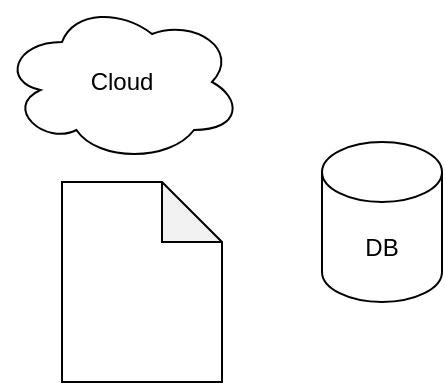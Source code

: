 <mxfile version="21.8.1" type="github">
  <diagram name="Page-1" id="4ZYLjpREoYJ-SPllUXj2">
    <mxGraphModel dx="872" dy="491" grid="1" gridSize="10" guides="1" tooltips="1" connect="1" arrows="1" fold="1" page="1" pageScale="1" pageWidth="850" pageHeight="1100" math="0" shadow="0">
      <root>
        <mxCell id="0" />
        <mxCell id="1" parent="0" />
        <mxCell id="8hIUl5fMBIBqwWc4Kuq3-1" value="Cloud" style="ellipse;shape=cloud;whiteSpace=wrap;html=1;" vertex="1" parent="1">
          <mxGeometry x="530" y="50" width="120" height="80" as="geometry" />
        </mxCell>
        <mxCell id="8hIUl5fMBIBqwWc4Kuq3-2" value="DB" style="shape=cylinder3;whiteSpace=wrap;html=1;boundedLbl=1;backgroundOutline=1;size=15;" vertex="1" parent="1">
          <mxGeometry x="690" y="120" width="60" height="80" as="geometry" />
        </mxCell>
        <mxCell id="8hIUl5fMBIBqwWc4Kuq3-3" value="" style="shape=note;whiteSpace=wrap;html=1;backgroundOutline=1;darkOpacity=0.05;" vertex="1" parent="1">
          <mxGeometry x="560" y="140" width="80" height="100" as="geometry" />
        </mxCell>
      </root>
    </mxGraphModel>
  </diagram>
</mxfile>
